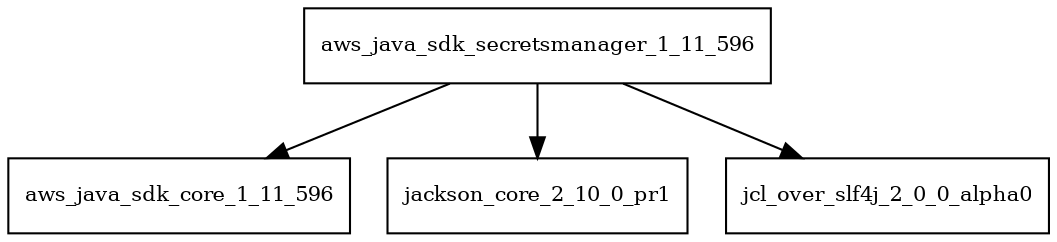 digraph aws_java_sdk_secretsmanager_1_11_596_dependencies {
  node [shape = box, fontsize=10.0];
  aws_java_sdk_secretsmanager_1_11_596 -> aws_java_sdk_core_1_11_596;
  aws_java_sdk_secretsmanager_1_11_596 -> jackson_core_2_10_0_pr1;
  aws_java_sdk_secretsmanager_1_11_596 -> jcl_over_slf4j_2_0_0_alpha0;
}
